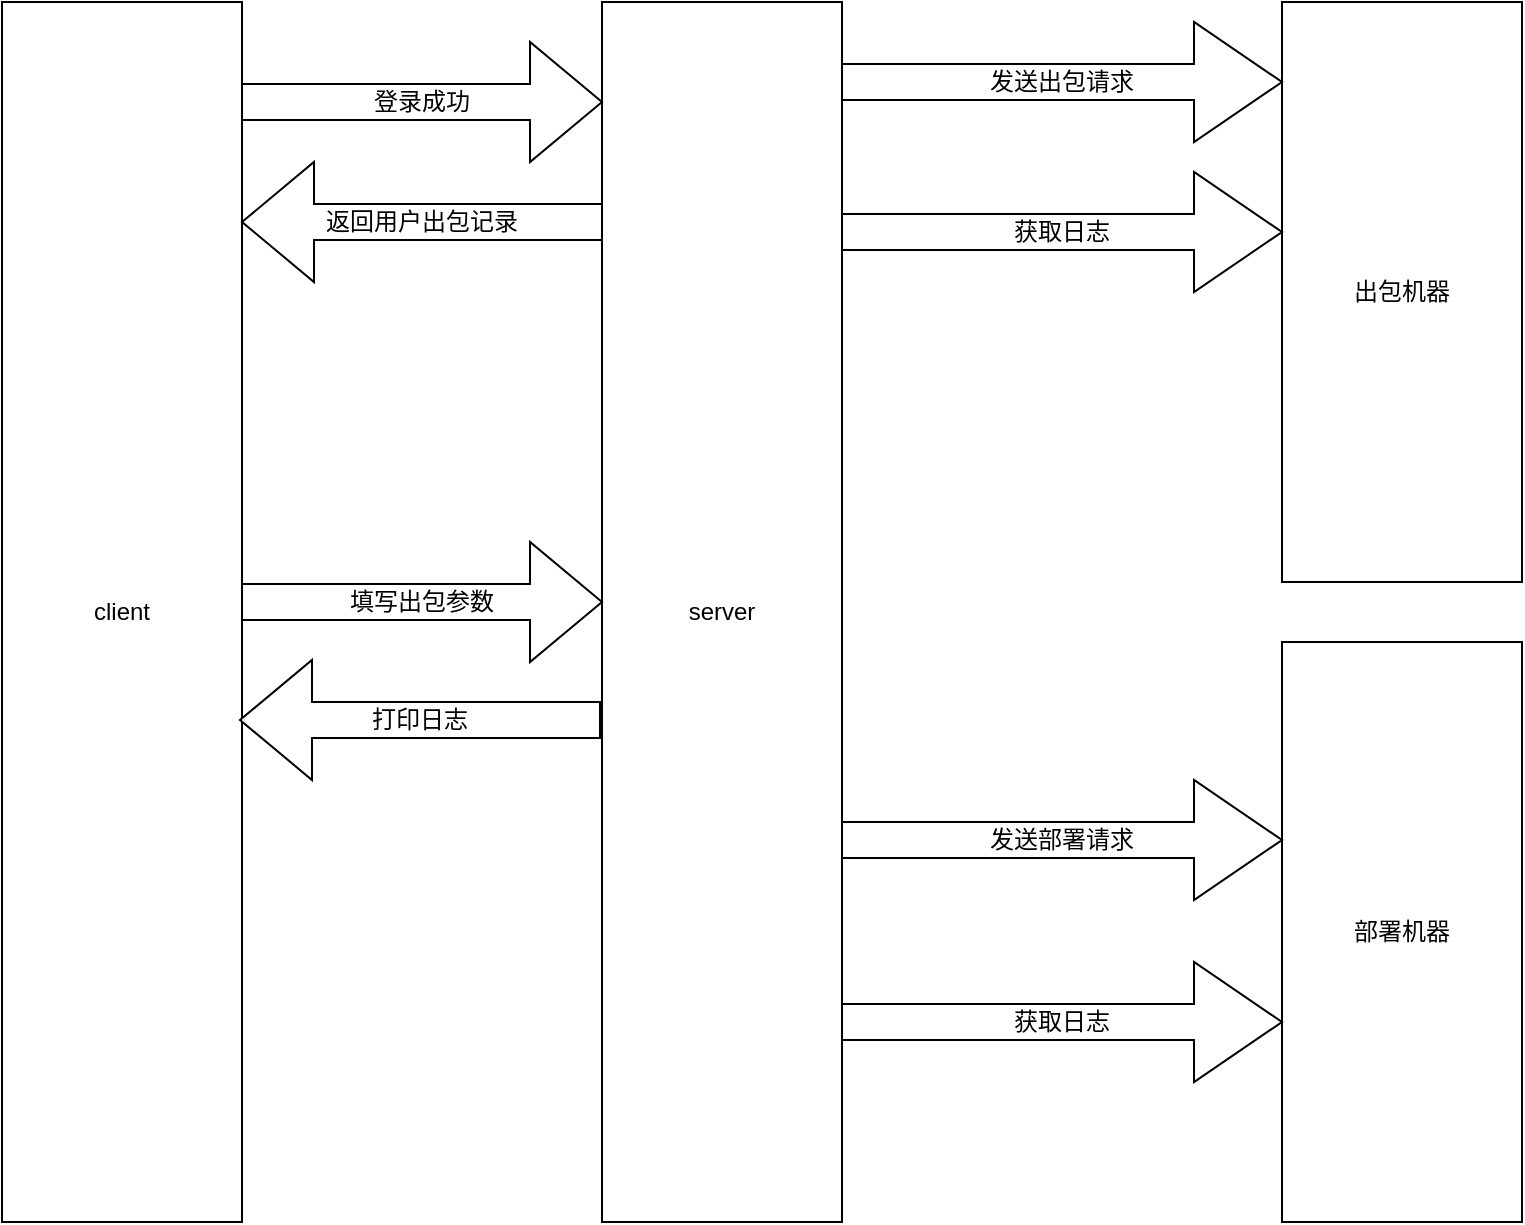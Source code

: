 <mxfile pages="1" version="11.2.4" type="github"><diagram id="5BTUl2-ev-WEVXyNtNGJ" name="Page-1"><mxGraphModel dx="1346" dy="649" grid="1" gridSize="10" guides="1" tooltips="1" connect="1" arrows="1" fold="1" page="1" pageScale="1" pageWidth="827" pageHeight="1169" math="0" shadow="0"><root><mxCell id="0"/><mxCell id="1" parent="0"/><mxCell id="nAnlJ1d7oH410qsDxvF5-1" value="client" style="rounded=0;whiteSpace=wrap;html=1;" vertex="1" parent="1"><mxGeometry x="20" y="20" width="120" height="610" as="geometry"/></mxCell><mxCell id="nAnlJ1d7oH410qsDxvF5-2" value="server" style="rounded=0;whiteSpace=wrap;html=1;" vertex="1" parent="1"><mxGeometry x="320" y="20" width="120" height="610" as="geometry"/></mxCell><mxCell id="nAnlJ1d7oH410qsDxvF5-3" value="出包机器" style="rounded=0;whiteSpace=wrap;html=1;" vertex="1" parent="1"><mxGeometry x="660" y="20" width="120" height="290" as="geometry"/></mxCell><mxCell id="nAnlJ1d7oH410qsDxvF5-4" value="部署机器" style="rounded=0;whiteSpace=wrap;html=1;" vertex="1" parent="1"><mxGeometry x="660" y="340" width="120" height="290" as="geometry"/></mxCell><mxCell id="nAnlJ1d7oH410qsDxvF5-10" value="登录成功" style="shape=singleArrow;whiteSpace=wrap;html=1;" vertex="1" parent="1"><mxGeometry x="140" y="40" width="180" height="60" as="geometry"/></mxCell><mxCell id="nAnlJ1d7oH410qsDxvF5-11" value="返回用户出包记录" style="shape=singleArrow;direction=west;whiteSpace=wrap;html=1;" vertex="1" parent="1"><mxGeometry x="140" y="100" width="180" height="60" as="geometry"/></mxCell><mxCell id="nAnlJ1d7oH410qsDxvF5-12" value="填写出包参数" style="shape=singleArrow;whiteSpace=wrap;html=1;" vertex="1" parent="1"><mxGeometry x="140" y="290" width="180" height="60" as="geometry"/></mxCell><mxCell id="nAnlJ1d7oH410qsDxvF5-14" value="打印日志" style="shape=singleArrow;direction=west;whiteSpace=wrap;html=1;" vertex="1" parent="1"><mxGeometry x="139" y="349" width="180" height="60" as="geometry"/></mxCell><mxCell id="nAnlJ1d7oH410qsDxvF5-15" value="发送出包请求" style="shape=singleArrow;whiteSpace=wrap;html=1;" vertex="1" parent="1"><mxGeometry x="440" y="30" width="220" height="60" as="geometry"/></mxCell><mxCell id="nAnlJ1d7oH410qsDxvF5-16" value="获取日志" style="shape=singleArrow;whiteSpace=wrap;html=1;" vertex="1" parent="1"><mxGeometry x="440" y="105" width="220" height="60" as="geometry"/></mxCell><mxCell id="nAnlJ1d7oH410qsDxvF5-17" value="发送部署请求" style="shape=singleArrow;whiteSpace=wrap;html=1;" vertex="1" parent="1"><mxGeometry x="440" y="409" width="220" height="60" as="geometry"/></mxCell><mxCell id="nAnlJ1d7oH410qsDxvF5-18" value="获取日志" style="shape=singleArrow;whiteSpace=wrap;html=1;" vertex="1" parent="1"><mxGeometry x="440" y="500" width="220" height="60" as="geometry"/></mxCell></root></mxGraphModel></diagram></mxfile>